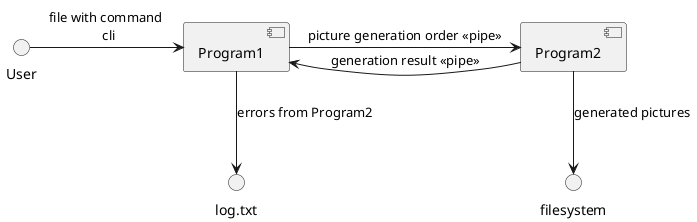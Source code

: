 @startuml
    [Program1]
    [Program2]
    Program1 -right-> Program2 : picture generation order <<pipe>>
    Program2 -left-> Program1 : generation result <<pipe>>

    User -right-> Program1 : file with command \n cli
    Program1 --> log.txt : errors from Program2

    Program2 --> filesystem : generated pictures

@enduml